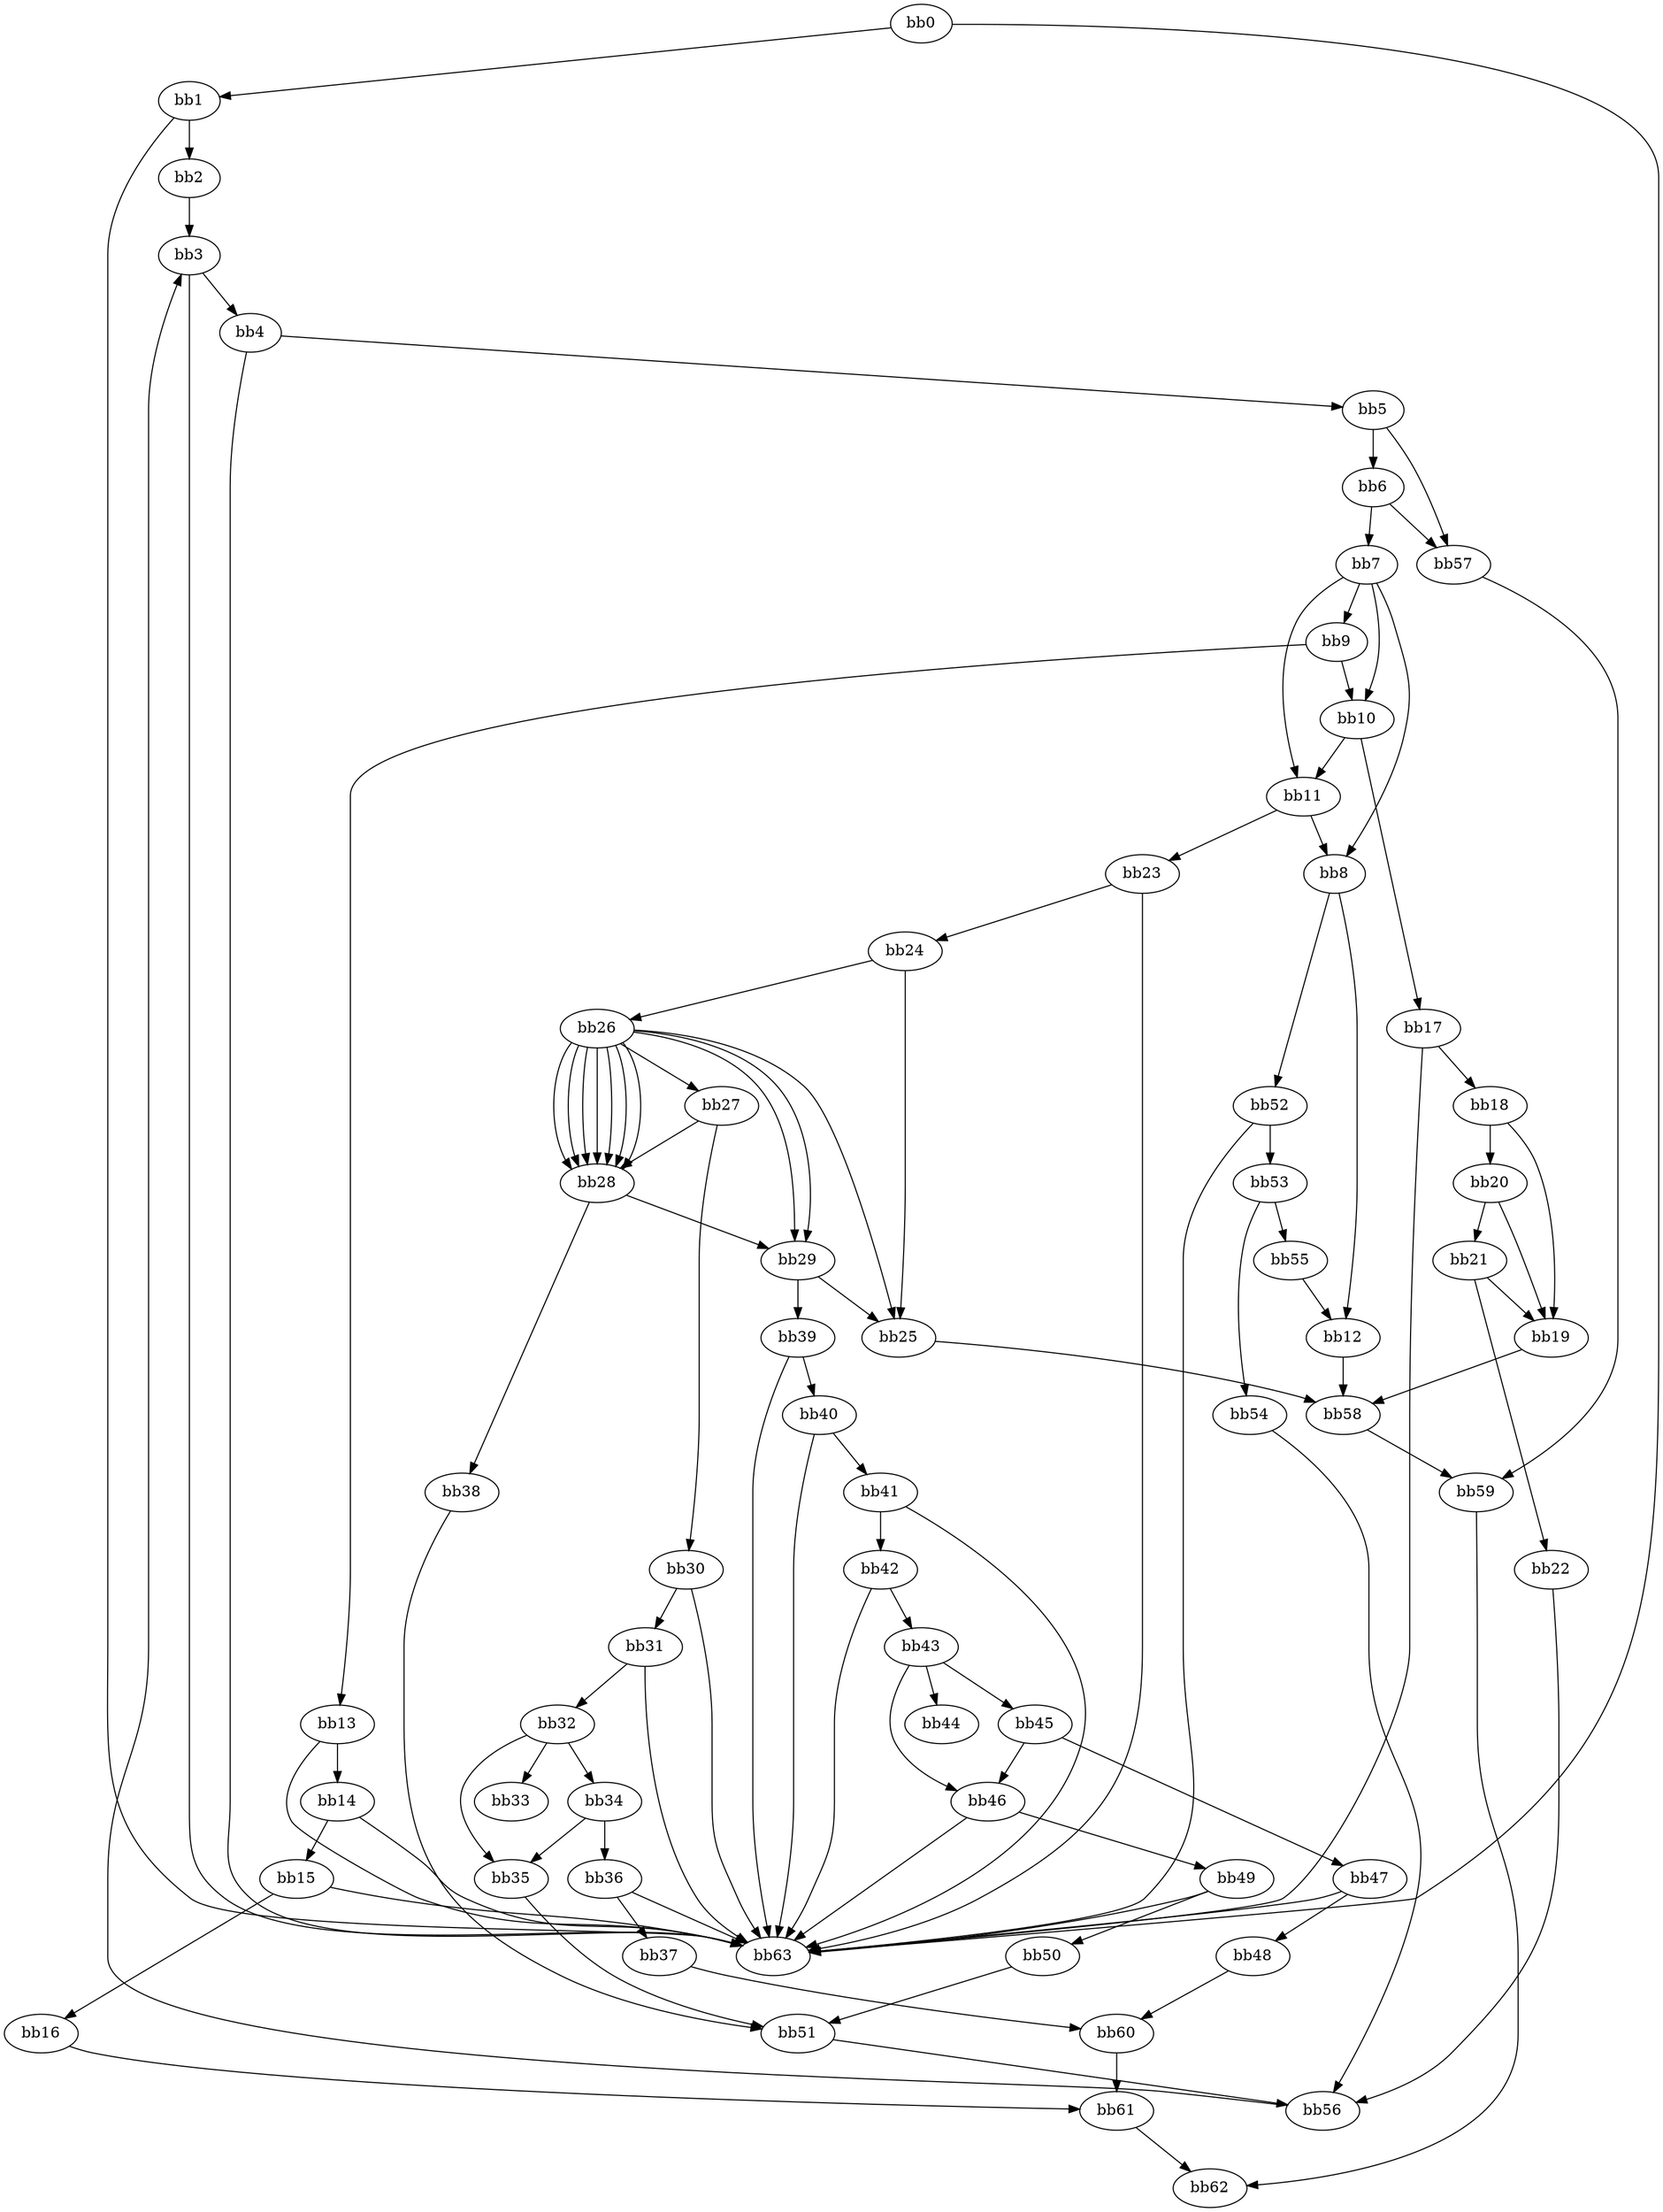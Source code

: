 digraph {
    0 [ label = "bb0\l" ]
    1 [ label = "bb1\l" ]
    2 [ label = "bb2\l" ]
    3 [ label = "bb3\l" ]
    4 [ label = "bb4\l" ]
    5 [ label = "bb5\l" ]
    6 [ label = "bb6\l" ]
    7 [ label = "bb7\l" ]
    8 [ label = "bb8\l" ]
    9 [ label = "bb9\l" ]
    10 [ label = "bb10\l" ]
    11 [ label = "bb11\l" ]
    12 [ label = "bb12\l" ]
    13 [ label = "bb13\l" ]
    14 [ label = "bb14\l" ]
    15 [ label = "bb15\l" ]
    16 [ label = "bb16\l" ]
    17 [ label = "bb17\l" ]
    18 [ label = "bb18\l" ]
    19 [ label = "bb19\l" ]
    20 [ label = "bb20\l" ]
    21 [ label = "bb21\l" ]
    22 [ label = "bb22\l" ]
    23 [ label = "bb23\l" ]
    24 [ label = "bb24\l" ]
    25 [ label = "bb25\l" ]
    26 [ label = "bb26\l" ]
    27 [ label = "bb27\l" ]
    28 [ label = "bb28\l" ]
    29 [ label = "bb29\l" ]
    30 [ label = "bb30\l" ]
    31 [ label = "bb31\l" ]
    32 [ label = "bb32\l" ]
    33 [ label = "bb33\l" ]
    34 [ label = "bb34\l" ]
    35 [ label = "bb35\l" ]
    36 [ label = "bb36\l" ]
    37 [ label = "bb37\l" ]
    38 [ label = "bb38\l" ]
    39 [ label = "bb39\l" ]
    40 [ label = "bb40\l" ]
    41 [ label = "bb41\l" ]
    42 [ label = "bb42\l" ]
    43 [ label = "bb43\l" ]
    44 [ label = "bb44\l" ]
    45 [ label = "bb45\l" ]
    46 [ label = "bb46\l" ]
    47 [ label = "bb47\l" ]
    48 [ label = "bb48\l" ]
    49 [ label = "bb49\l" ]
    50 [ label = "bb50\l" ]
    51 [ label = "bb51\l" ]
    52 [ label = "bb52\l" ]
    53 [ label = "bb53\l" ]
    54 [ label = "bb54\l" ]
    55 [ label = "bb55\l" ]
    56 [ label = "bb56\l" ]
    57 [ label = "bb57\l" ]
    58 [ label = "bb58\l" ]
    59 [ label = "bb59\l" ]
    60 [ label = "bb60\l" ]
    61 [ label = "bb61\l" ]
    62 [ label = "bb62\l" ]
    63 [ label = "bb63\l" ]
    0 -> 1 [ ]
    0 -> 63 [ ]
    1 -> 2 [ ]
    1 -> 63 [ ]
    2 -> 3 [ ]
    3 -> 4 [ ]
    3 -> 63 [ ]
    4 -> 5 [ ]
    4 -> 63 [ ]
    5 -> 6 [ ]
    5 -> 57 [ ]
    6 -> 7 [ ]
    6 -> 57 [ ]
    7 -> 8 [ ]
    7 -> 9 [ ]
    7 -> 10 [ ]
    7 -> 11 [ ]
    8 -> 12 [ ]
    8 -> 52 [ ]
    9 -> 10 [ ]
    9 -> 13 [ ]
    10 -> 11 [ ]
    10 -> 17 [ ]
    11 -> 8 [ ]
    11 -> 23 [ ]
    12 -> 58 [ ]
    13 -> 14 [ ]
    13 -> 63 [ ]
    14 -> 15 [ ]
    14 -> 63 [ ]
    15 -> 16 [ ]
    15 -> 63 [ ]
    16 -> 61 [ ]
    17 -> 18 [ ]
    17 -> 63 [ ]
    18 -> 19 [ ]
    18 -> 20 [ ]
    19 -> 58 [ ]
    20 -> 19 [ ]
    20 -> 21 [ ]
    21 -> 19 [ ]
    21 -> 22 [ ]
    22 -> 56 [ ]
    23 -> 24 [ ]
    23 -> 63 [ ]
    24 -> 25 [ ]
    24 -> 26 [ ]
    25 -> 58 [ ]
    26 -> 25 [ ]
    26 -> 27 [ ]
    26 -> 28 [ ]
    26 -> 28 [ ]
    26 -> 28 [ ]
    26 -> 28 [ ]
    26 -> 28 [ ]
    26 -> 28 [ ]
    26 -> 28 [ ]
    26 -> 29 [ ]
    26 -> 29 [ ]
    27 -> 28 [ ]
    27 -> 30 [ ]
    28 -> 29 [ ]
    28 -> 38 [ ]
    29 -> 25 [ ]
    29 -> 39 [ ]
    30 -> 31 [ ]
    30 -> 63 [ ]
    31 -> 32 [ ]
    31 -> 63 [ ]
    32 -> 33 [ ]
    32 -> 34 [ ]
    32 -> 35 [ ]
    34 -> 35 [ ]
    34 -> 36 [ ]
    35 -> 51 [ ]
    36 -> 37 [ ]
    36 -> 63 [ ]
    37 -> 60 [ ]
    38 -> 51 [ ]
    39 -> 40 [ ]
    39 -> 63 [ ]
    40 -> 41 [ ]
    40 -> 63 [ ]
    41 -> 42 [ ]
    41 -> 63 [ ]
    42 -> 43 [ ]
    42 -> 63 [ ]
    43 -> 44 [ ]
    43 -> 45 [ ]
    43 -> 46 [ ]
    45 -> 46 [ ]
    45 -> 47 [ ]
    46 -> 49 [ ]
    46 -> 63 [ ]
    47 -> 48 [ ]
    47 -> 63 [ ]
    48 -> 60 [ ]
    49 -> 50 [ ]
    49 -> 63 [ ]
    50 -> 51 [ ]
    51 -> 56 [ ]
    52 -> 53 [ ]
    52 -> 63 [ ]
    53 -> 54 [ ]
    53 -> 55 [ ]
    54 -> 56 [ ]
    55 -> 12 [ ]
    56 -> 3 [ ]
    57 -> 59 [ ]
    58 -> 59 [ ]
    59 -> 62 [ ]
    60 -> 61 [ ]
    61 -> 62 [ ]
}

